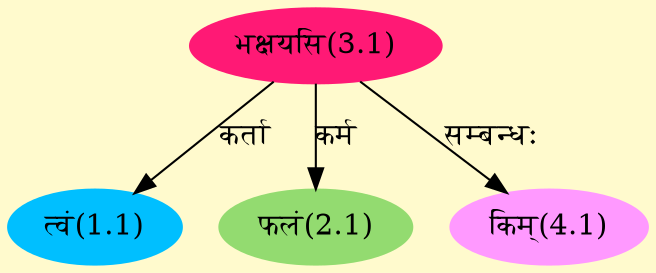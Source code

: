 digraph G{
rankdir=BT;
 compound=true;
 bgcolor="lemonchiffon1";
Node1_1 [style=filled, color="#00BFFF" label = "त्वं(1.1)"]
Node3_1 [style=filled, color="#FF1975" label = "भक्षयसि(3.1)"]
Node2_1 [style=filled, color="#93DB70" label = "फलं(2.1)"]
Node [style=filled, color="" label = "()"]
Node4_1 [style=filled, color="#FF99FF" label = "किम्(4.1)"]
/* Start of Relations section */

Node1_1 -> Node3_1 [  label="कर्ता"  dir="back" ]
Node2_1 -> Node3_1 [  label="कर्म"  dir="back" ]
Node4_1 -> Node3_1 [  label="सम्बन्धः"  dir="back" ]
}
